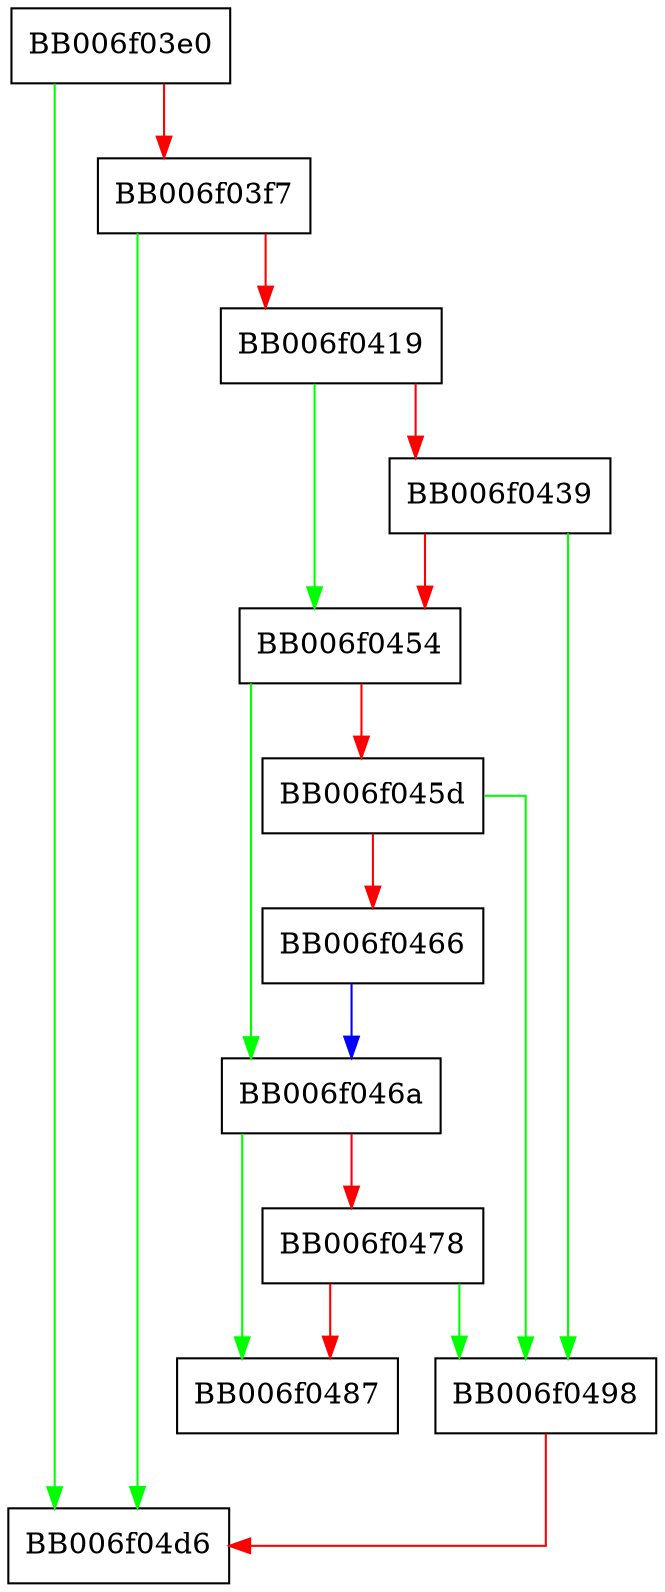 digraph mac_dupctx {
  node [shape="box"];
  graph [splines=ortho];
  BB006f03e0 -> BB006f04d6 [color="green"];
  BB006f03e0 -> BB006f03f7 [color="red"];
  BB006f03f7 -> BB006f04d6 [color="green"];
  BB006f03f7 -> BB006f0419 [color="red"];
  BB006f0419 -> BB006f0454 [color="green"];
  BB006f0419 -> BB006f0439 [color="red"];
  BB006f0439 -> BB006f0498 [color="green"];
  BB006f0439 -> BB006f0454 [color="red"];
  BB006f0454 -> BB006f046a [color="green"];
  BB006f0454 -> BB006f045d [color="red"];
  BB006f045d -> BB006f0498 [color="green"];
  BB006f045d -> BB006f0466 [color="red"];
  BB006f0466 -> BB006f046a [color="blue"];
  BB006f046a -> BB006f0487 [color="green"];
  BB006f046a -> BB006f0478 [color="red"];
  BB006f0478 -> BB006f0498 [color="green"];
  BB006f0478 -> BB006f0487 [color="red"];
  BB006f0498 -> BB006f04d6 [color="red"];
}